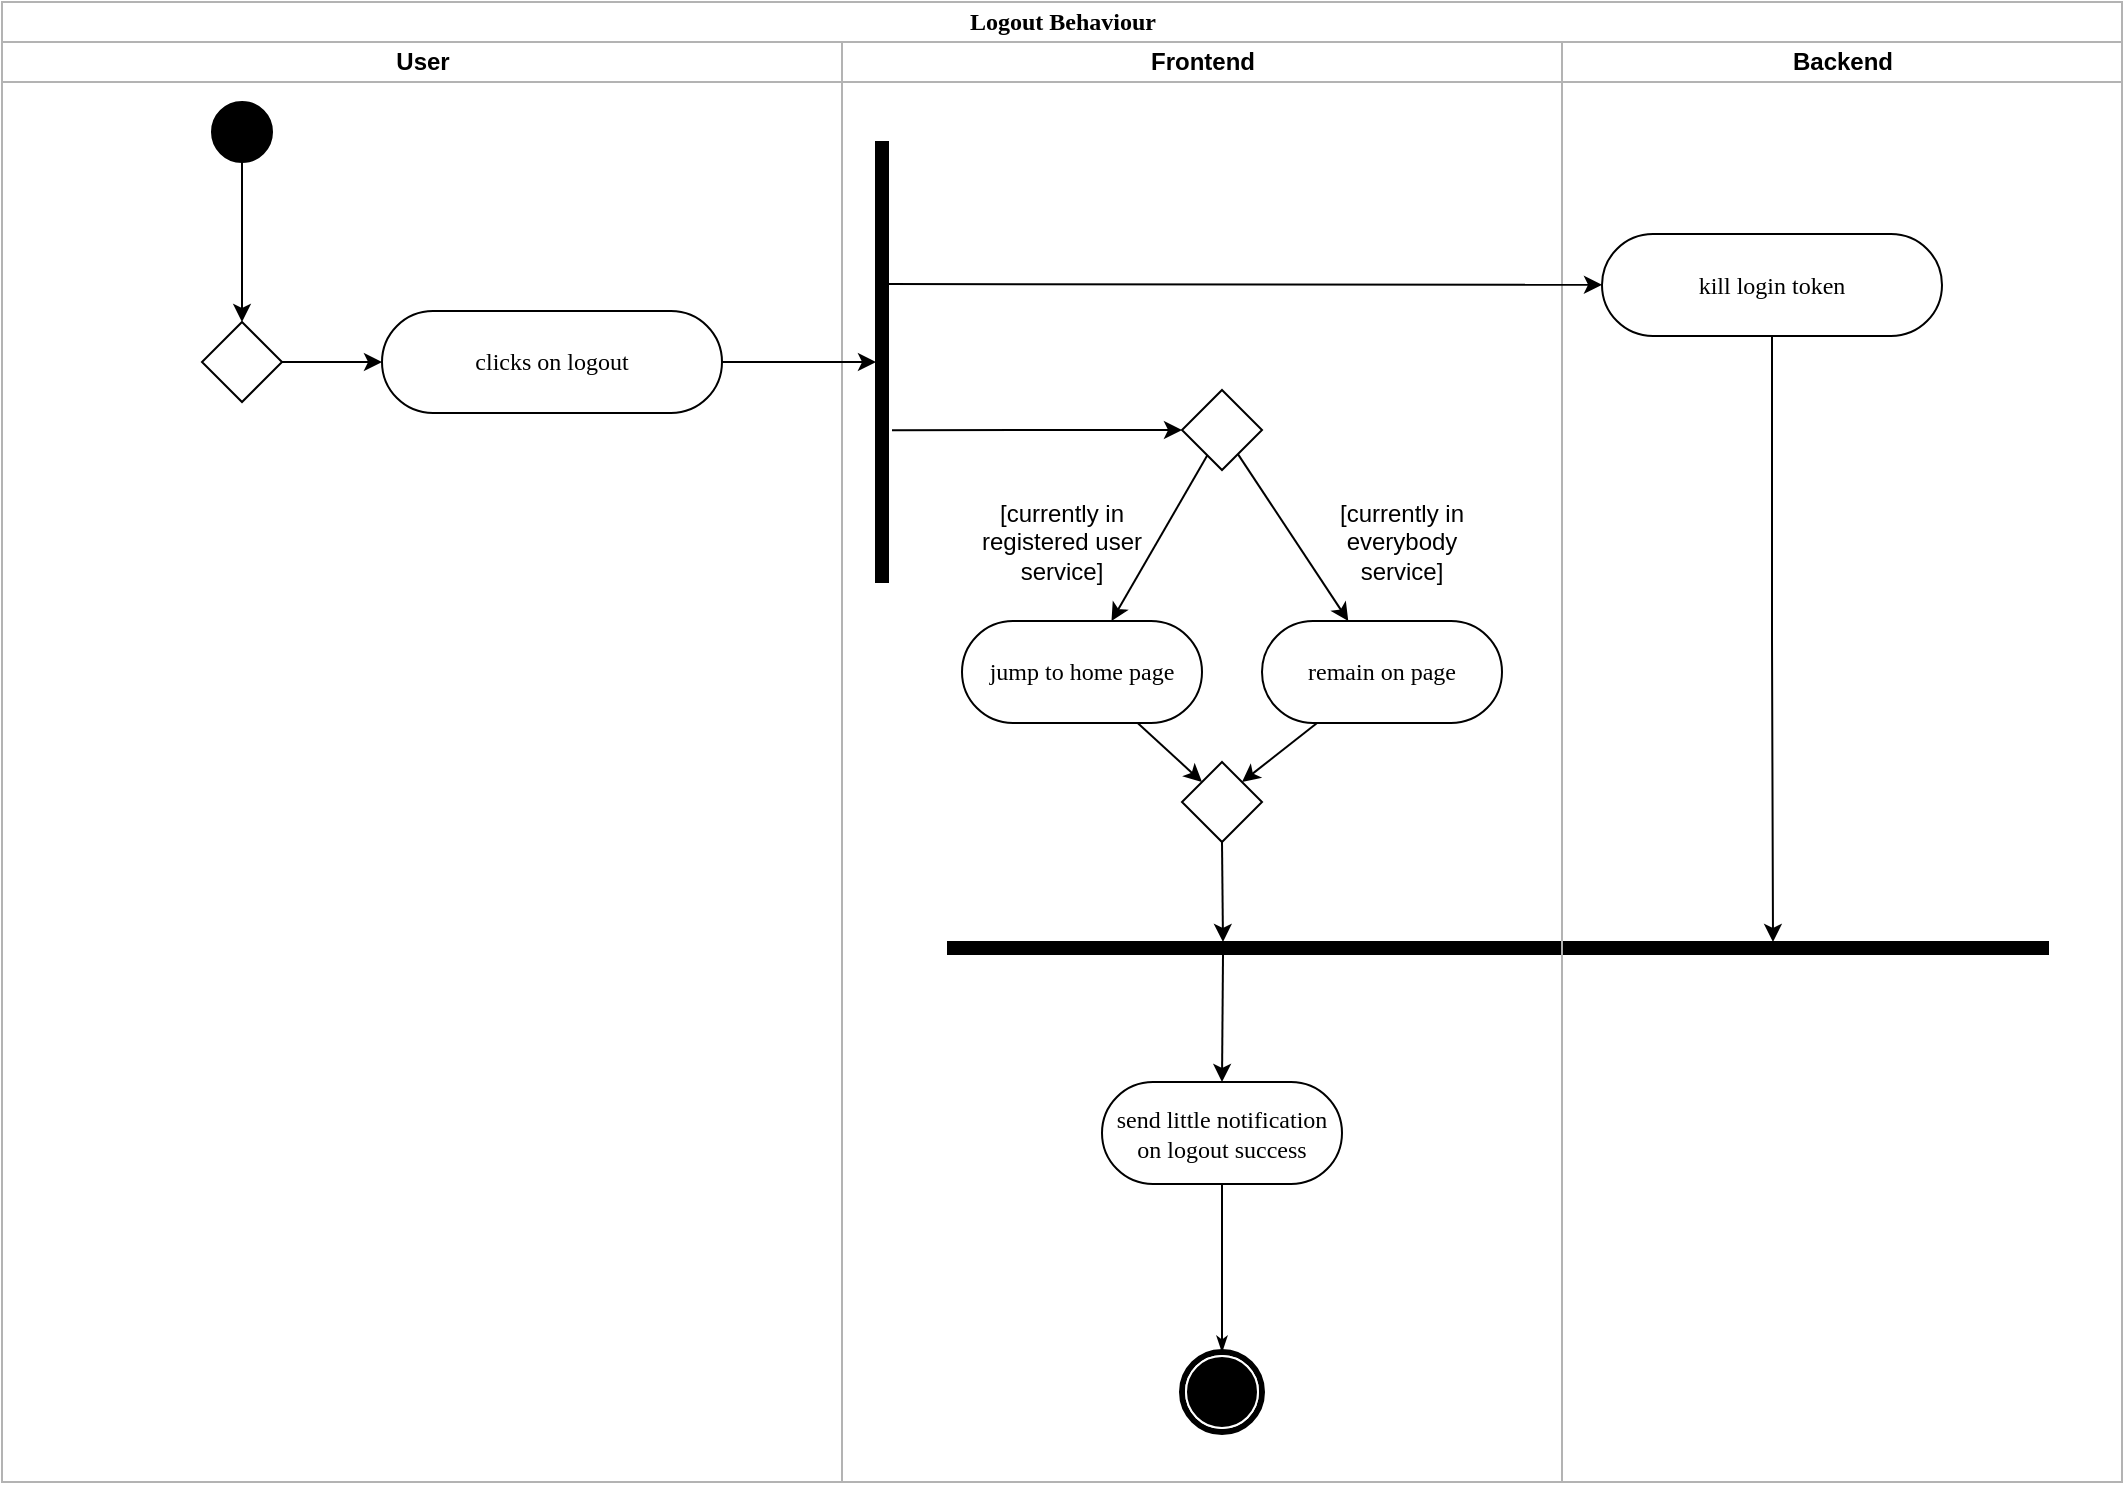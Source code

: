<mxfile version="20.5.3" type="device"><diagram name="Page-1" id="0783ab3e-0a74-02c8-0abd-f7b4e66b4bec"><mxGraphModel dx="1422" dy="709" grid="1" gridSize="10" guides="1" tooltips="1" connect="1" arrows="1" fold="1" page="1" pageScale="1" pageWidth="850" pageHeight="1100" background="none" math="0" shadow="0"><root><mxCell id="0"/><mxCell id="1" parent="0"/><mxCell id="1c1d494c118603dd-1" value="Logout Behaviour" style="swimlane;html=1;childLayout=stackLayout;startSize=20;rounded=0;shadow=0;comic=0;labelBackgroundColor=none;strokeWidth=1;fontFamily=Verdana;fontSize=12;align=center;strokeColor=#B3B3B3;" parent="1" vertex="1"><mxGeometry x="30" y="20" width="1060" height="740" as="geometry"/></mxCell><mxCell id="1c1d494c118603dd-2" value="User" style="swimlane;html=1;startSize=20;strokeColor=#B3B3B3;strokeWidth=1;" parent="1c1d494c118603dd-1" vertex="1"><mxGeometry y="20" width="420" height="720" as="geometry"/></mxCell><mxCell id="60571a20871a0731-8" value="clicks on logout" style="rounded=1;whiteSpace=wrap;html=1;shadow=0;comic=0;labelBackgroundColor=none;strokeWidth=1;fontFamily=Verdana;fontSize=12;align=center;arcSize=50;" parent="1c1d494c118603dd-2" vertex="1"><mxGeometry x="190" y="134.5" width="170" height="51" as="geometry"/></mxCell><mxCell id="ZNRNh0vrTLR2AEzEYGju-1" value="" style="edgeStyle=orthogonalEdgeStyle;rounded=0;orthogonalLoop=1;jettySize=auto;html=1;entryX=0.5;entryY=0;entryDx=0;entryDy=0;" parent="1c1d494c118603dd-2" source="60571a20871a0731-4" target="L3OxqHJNkVBEoGPIHA0C-33" edge="1"><mxGeometry relative="1" as="geometry"><mxPoint x="120" y="120" as="targetPoint"/></mxGeometry></mxCell><mxCell id="60571a20871a0731-4" value="" style="ellipse;whiteSpace=wrap;html=1;rounded=0;shadow=0;comic=0;labelBackgroundColor=none;strokeWidth=1;fillColor=#000000;fontFamily=Verdana;fontSize=12;align=center;" parent="1c1d494c118603dd-2" vertex="1"><mxGeometry x="105" y="30" width="30" height="30" as="geometry"/></mxCell><mxCell id="L3OxqHJNkVBEoGPIHA0C-33" value="" style="rhombus;whiteSpace=wrap;html=1;" vertex="1" parent="1c1d494c118603dd-2"><mxGeometry x="100" y="140" width="40" height="40" as="geometry"/></mxCell><mxCell id="L3OxqHJNkVBEoGPIHA0C-35" value="" style="endArrow=classic;html=1;rounded=0;fontSize=18;entryX=0;entryY=0.5;entryDx=0;entryDy=0;" edge="1" parent="1c1d494c118603dd-2" source="L3OxqHJNkVBEoGPIHA0C-33" target="60571a20871a0731-8"><mxGeometry width="50" height="50" relative="1" as="geometry"><mxPoint x="130" y="220" as="sourcePoint"/><mxPoint x="180" y="170" as="targetPoint"/></mxGeometry></mxCell><mxCell id="1c1d494c118603dd-3" value="Frontend" style="swimlane;html=1;startSize=20;strokeColor=#B3B3B3;" parent="1c1d494c118603dd-1" vertex="1"><mxGeometry x="420" y="20" width="360" height="720" as="geometry"/></mxCell><mxCell id="1c1d494c118603dd-45" style="edgeStyle=none;rounded=0;html=1;labelBackgroundColor=none;startArrow=none;startFill=0;startSize=5;endArrow=classicThin;endFill=1;endSize=5;jettySize=auto;orthogonalLoop=1;strokeWidth=1;fontFamily=Verdana;fontSize=12;entryX=0.5;entryY=0;entryDx=0;entryDy=0;exitX=0.5;exitY=1;exitDx=0;exitDy=0;" parent="1c1d494c118603dd-3" source="L3OxqHJNkVBEoGPIHA0C-73" target="60571a20871a0731-5" edge="1"><mxGeometry relative="1" as="geometry"><mxPoint x="190" y="600" as="sourcePoint"/><mxPoint x="100" y="630" as="targetPoint"/></mxGeometry></mxCell><mxCell id="60571a20871a0731-5" value="" style="shape=mxgraph.bpmn.shape;html=1;verticalLabelPosition=bottom;labelBackgroundColor=#ffffff;verticalAlign=top;perimeter=ellipsePerimeter;outline=end;symbol=terminate;rounded=0;shadow=0;comic=0;strokeWidth=1;fontFamily=Verdana;fontSize=12;align=center;" parent="1c1d494c118603dd-3" vertex="1"><mxGeometry x="170" y="655" width="40" height="40" as="geometry"/></mxCell><mxCell id="L3OxqHJNkVBEoGPIHA0C-52" value="" style="endArrow=classic;html=1;rounded=0;strokeWidth=1;fontSize=18;exitX=0.345;exitY=1.333;exitDx=0;exitDy=0;exitPerimeter=0;entryX=0;entryY=0.5;entryDx=0;entryDy=0;" edge="1" parent="1c1d494c118603dd-3" source="L3OxqHJNkVBEoGPIHA0C-53" target="L3OxqHJNkVBEoGPIHA0C-58"><mxGeometry width="50" height="50" relative="1" as="geometry"><mxPoint x="30" y="200" as="sourcePoint"/><mxPoint x="150" y="194" as="targetPoint"/></mxGeometry></mxCell><mxCell id="L3OxqHJNkVBEoGPIHA0C-53" value="" style="rounded=0;whiteSpace=wrap;html=1;fontSize=18;rotation=-90;fillColor=#000000;" vertex="1" parent="1c1d494c118603dd-3"><mxGeometry x="-90" y="157" width="220" height="6" as="geometry"/></mxCell><mxCell id="L3OxqHJNkVBEoGPIHA0C-56" value="jump to home page" style="rounded=1;whiteSpace=wrap;html=1;shadow=0;comic=0;labelBackgroundColor=none;strokeWidth=1;fontFamily=Verdana;fontSize=12;align=center;arcSize=50;" vertex="1" parent="1c1d494c118603dd-3"><mxGeometry x="60" y="289.5" width="120" height="51" as="geometry"/></mxCell><mxCell id="L3OxqHJNkVBEoGPIHA0C-58" value="" style="rhombus;whiteSpace=wrap;html=1;" vertex="1" parent="1c1d494c118603dd-3"><mxGeometry x="170" y="174" width="40" height="40" as="geometry"/></mxCell><mxCell id="L3OxqHJNkVBEoGPIHA0C-59" value="" style="endArrow=classic;html=1;rounded=0;strokeWidth=1;fontSize=18;" edge="1" parent="1c1d494c118603dd-3" source="L3OxqHJNkVBEoGPIHA0C-58" target="L3OxqHJNkVBEoGPIHA0C-56"><mxGeometry width="50" height="50" relative="1" as="geometry"><mxPoint x="350" y="350" as="sourcePoint"/><mxPoint x="400" y="300" as="targetPoint"/></mxGeometry></mxCell><mxCell id="L3OxqHJNkVBEoGPIHA0C-60" value="remain on page" style="rounded=1;whiteSpace=wrap;html=1;shadow=0;comic=0;labelBackgroundColor=none;strokeWidth=1;fontFamily=Verdana;fontSize=12;align=center;arcSize=50;" vertex="1" parent="1c1d494c118603dd-3"><mxGeometry x="210" y="289.5" width="120" height="51" as="geometry"/></mxCell><mxCell id="L3OxqHJNkVBEoGPIHA0C-61" value="" style="endArrow=classic;html=1;rounded=0;strokeWidth=1;fontSize=18;" edge="1" parent="1c1d494c118603dd-3" source="L3OxqHJNkVBEoGPIHA0C-58" target="L3OxqHJNkVBEoGPIHA0C-60"><mxGeometry width="50" height="50" relative="1" as="geometry"><mxPoint x="210" y="300" as="sourcePoint"/><mxPoint x="260" y="250" as="targetPoint"/></mxGeometry></mxCell><mxCell id="L3OxqHJNkVBEoGPIHA0C-62" value="" style="endArrow=classic;html=1;rounded=0;strokeWidth=1;fontSize=18;entryX=0;entryY=0;entryDx=0;entryDy=0;" edge="1" parent="1c1d494c118603dd-3" source="L3OxqHJNkVBEoGPIHA0C-56" target="L3OxqHJNkVBEoGPIHA0C-65"><mxGeometry width="50" height="50" relative="1" as="geometry"><mxPoint x="120" y="450" as="sourcePoint"/><mxPoint x="190" y="430" as="targetPoint"/></mxGeometry></mxCell><mxCell id="L3OxqHJNkVBEoGPIHA0C-63" value="" style="endArrow=classic;html=1;rounded=0;strokeWidth=1;fontSize=18;entryX=1;entryY=0;entryDx=0;entryDy=0;" edge="1" parent="1c1d494c118603dd-3" source="L3OxqHJNkVBEoGPIHA0C-60" target="L3OxqHJNkVBEoGPIHA0C-65"><mxGeometry width="50" height="50" relative="1" as="geometry"><mxPoint x="260" y="440" as="sourcePoint"/><mxPoint x="190" y="430" as="targetPoint"/></mxGeometry></mxCell><mxCell id="L3OxqHJNkVBEoGPIHA0C-65" value="" style="rhombus;whiteSpace=wrap;html=1;" vertex="1" parent="1c1d494c118603dd-3"><mxGeometry x="170" y="360" width="40" height="40" as="geometry"/></mxCell><mxCell id="L3OxqHJNkVBEoGPIHA0C-66" value="[currently in registered user service]" style="text;html=1;strokeColor=none;fillColor=none;align=center;verticalAlign=middle;whiteSpace=wrap;rounded=0;fontSize=12;" vertex="1" parent="1c1d494c118603dd-3"><mxGeometry x="60" y="230" width="100" height="40" as="geometry"/></mxCell><mxCell id="L3OxqHJNkVBEoGPIHA0C-67" value="[currently in everybody service]" style="text;html=1;strokeColor=none;fillColor=none;align=center;verticalAlign=middle;whiteSpace=wrap;rounded=0;fontSize=12;" vertex="1" parent="1c1d494c118603dd-3"><mxGeometry x="230" y="230" width="100" height="40" as="geometry"/></mxCell><mxCell id="L3OxqHJNkVBEoGPIHA0C-68" value="" style="rounded=0;whiteSpace=wrap;html=1;fontSize=18;rotation=0;fillColor=#000000;" vertex="1" parent="1c1d494c118603dd-3"><mxGeometry x="53" y="450" width="550" height="6" as="geometry"/></mxCell><mxCell id="L3OxqHJNkVBEoGPIHA0C-71" value="" style="endArrow=classic;html=1;rounded=0;strokeWidth=1;fontSize=12;entryX=0.25;entryY=0;entryDx=0;entryDy=0;exitX=0.5;exitY=1;exitDx=0;exitDy=0;" edge="1" parent="1c1d494c118603dd-3" source="L3OxqHJNkVBEoGPIHA0C-65" target="L3OxqHJNkVBEoGPIHA0C-68"><mxGeometry width="50" height="50" relative="1" as="geometry"><mxPoint x="350" y="380" as="sourcePoint"/><mxPoint x="400" y="330" as="targetPoint"/></mxGeometry></mxCell><mxCell id="L3OxqHJNkVBEoGPIHA0C-72" value="" style="endArrow=classic;html=1;rounded=0;strokeWidth=1;fontSize=12;exitX=0.25;exitY=1;exitDx=0;exitDy=0;entryX=0.5;entryY=0;entryDx=0;entryDy=0;" edge="1" parent="1c1d494c118603dd-3" source="L3OxqHJNkVBEoGPIHA0C-68" target="L3OxqHJNkVBEoGPIHA0C-73"><mxGeometry width="50" height="50" relative="1" as="geometry"><mxPoint x="170" y="550" as="sourcePoint"/><mxPoint x="190" y="510" as="targetPoint"/></mxGeometry></mxCell><mxCell id="L3OxqHJNkVBEoGPIHA0C-73" value="send little notification on logout success" style="rounded=1;whiteSpace=wrap;html=1;shadow=0;comic=0;labelBackgroundColor=none;strokeWidth=1;fontFamily=Verdana;fontSize=12;align=center;arcSize=50;" vertex="1" parent="1c1d494c118603dd-3"><mxGeometry x="130" y="520" width="120" height="51" as="geometry"/></mxCell><mxCell id="L3OxqHJNkVBEoGPIHA0C-36" value="Backend" style="swimlane;html=1;startSize=20;strokeColor=#B3B3B3;" vertex="1" parent="1c1d494c118603dd-1"><mxGeometry x="780" y="20" width="280" height="720" as="geometry"/></mxCell><mxCell id="L3OxqHJNkVBEoGPIHA0C-47" value="kill login token" style="rounded=1;whiteSpace=wrap;html=1;shadow=0;comic=0;labelBackgroundColor=none;strokeWidth=1;fontFamily=Verdana;fontSize=12;align=center;arcSize=50;" vertex="1" parent="L3OxqHJNkVBEoGPIHA0C-36"><mxGeometry x="20" y="96" width="170" height="51" as="geometry"/></mxCell><mxCell id="L3OxqHJNkVBEoGPIHA0C-51" value="" style="endArrow=classic;html=1;rounded=0;strokeWidth=1;fontSize=18;exitX=0.677;exitY=0.833;exitDx=0;exitDy=0;exitPerimeter=0;" edge="1" parent="1c1d494c118603dd-1" source="L3OxqHJNkVBEoGPIHA0C-53" target="L3OxqHJNkVBEoGPIHA0C-47"><mxGeometry width="50" height="50" relative="1" as="geometry"><mxPoint x="450" y="140" as="sourcePoint"/><mxPoint x="860" y="140" as="targetPoint"/></mxGeometry></mxCell><mxCell id="L3OxqHJNkVBEoGPIHA0C-57" style="edgeStyle=orthogonalEdgeStyle;rounded=0;orthogonalLoop=1;jettySize=auto;html=1;exitX=1;exitY=0.5;exitDx=0;exitDy=0;entryX=0.5;entryY=0;entryDx=0;entryDy=0;strokeWidth=1;fontSize=18;" edge="1" parent="1c1d494c118603dd-1" source="60571a20871a0731-8" target="L3OxqHJNkVBEoGPIHA0C-53"><mxGeometry relative="1" as="geometry"/></mxCell><mxCell id="L3OxqHJNkVBEoGPIHA0C-70" style="edgeStyle=orthogonalEdgeStyle;rounded=0;orthogonalLoop=1;jettySize=auto;html=1;exitX=0.5;exitY=1;exitDx=0;exitDy=0;strokeWidth=1;fontSize=12;entryX=0.75;entryY=0;entryDx=0;entryDy=0;" edge="1" parent="1c1d494c118603dd-1" source="L3OxqHJNkVBEoGPIHA0C-47" target="L3OxqHJNkVBEoGPIHA0C-68"><mxGeometry relative="1" as="geometry"><mxPoint x="995" y="470" as="targetPoint"/></mxGeometry></mxCell></root></mxGraphModel></diagram></mxfile>